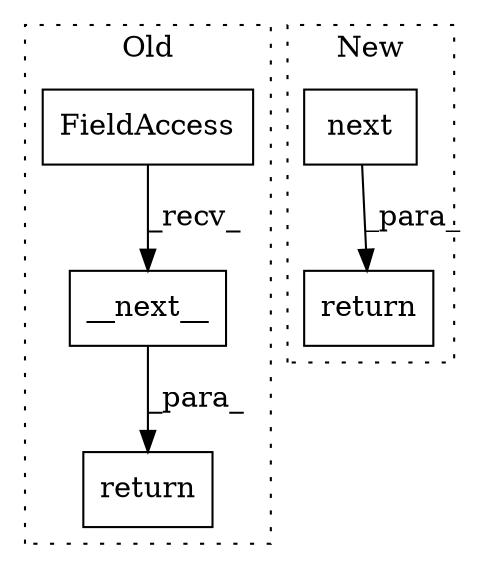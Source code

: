 digraph G {
subgraph cluster0 {
1 [label="__next__" a="32" s="4115" l="10" shape="box"];
3 [label="FieldAccess" a="22" s="4100" l="14" shape="box"];
5 [label="return" a="41" s="4093" l="7" shape="box"];
label = "Old";
style="dotted";
}
subgraph cluster1 {
2 [label="next" a="32" s="4104" l="6" shape="box"];
4 [label="return" a="41" s="4092" l="7" shape="box"];
label = "New";
style="dotted";
}
1 -> 5 [label="_para_"];
2 -> 4 [label="_para_"];
3 -> 1 [label="_recv_"];
}